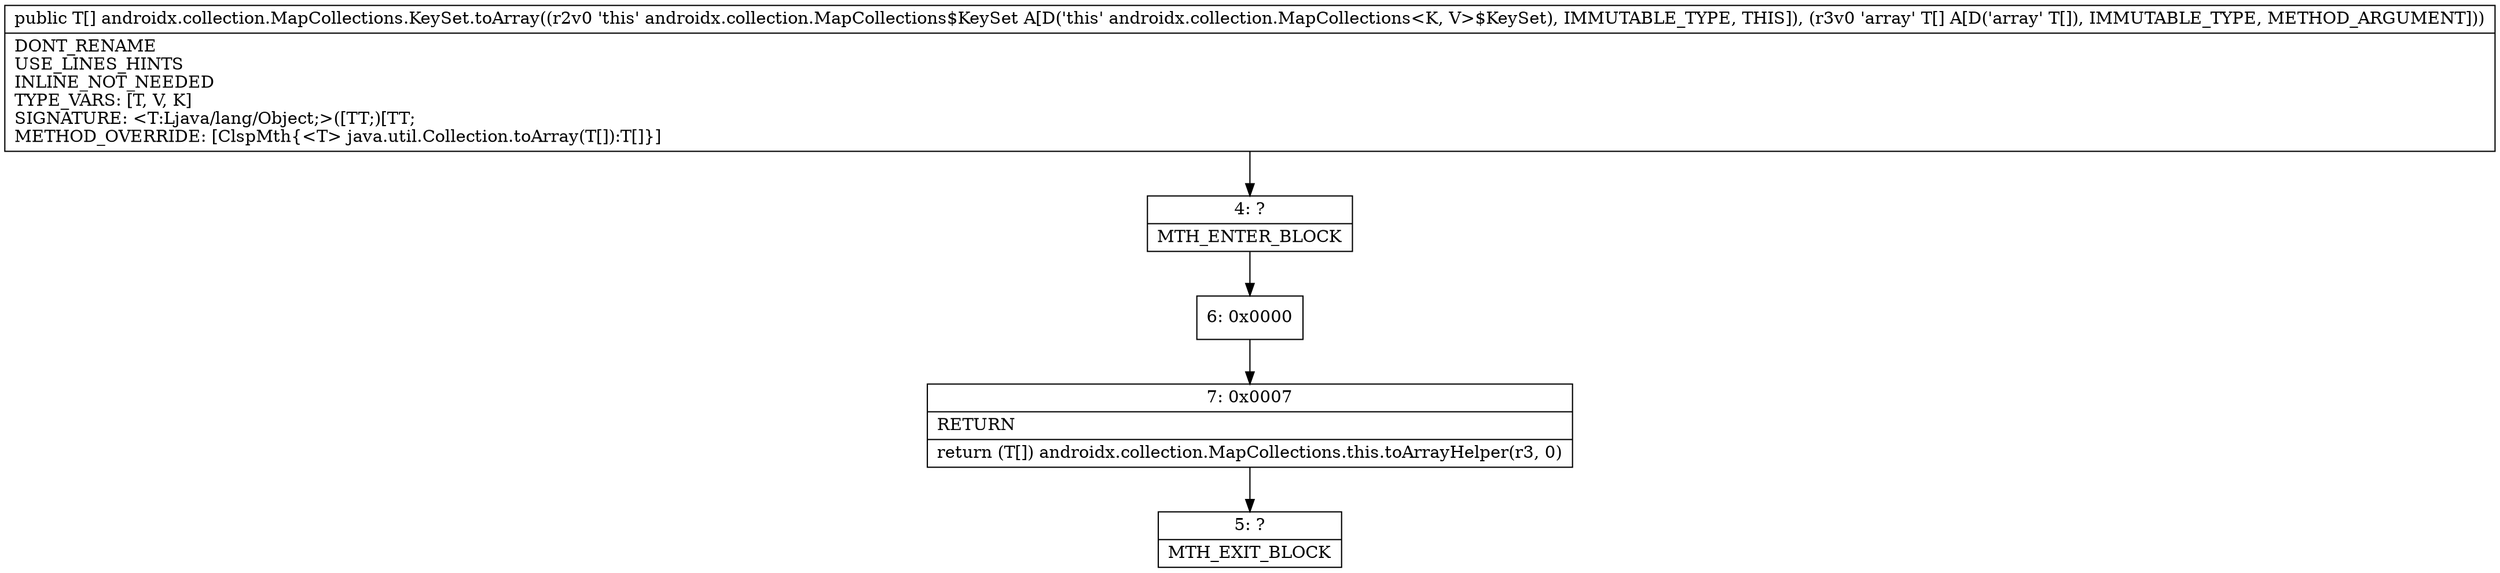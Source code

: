 digraph "CFG forandroidx.collection.MapCollections.KeySet.toArray([Ljava\/lang\/Object;)[Ljava\/lang\/Object;" {
Node_4 [shape=record,label="{4\:\ ?|MTH_ENTER_BLOCK\l}"];
Node_6 [shape=record,label="{6\:\ 0x0000}"];
Node_7 [shape=record,label="{7\:\ 0x0007|RETURN\l|return (T[]) androidx.collection.MapCollections.this.toArrayHelper(r3, 0)\l}"];
Node_5 [shape=record,label="{5\:\ ?|MTH_EXIT_BLOCK\l}"];
MethodNode[shape=record,label="{public T[] androidx.collection.MapCollections.KeySet.toArray((r2v0 'this' androidx.collection.MapCollections$KeySet A[D('this' androidx.collection.MapCollections\<K, V\>$KeySet), IMMUTABLE_TYPE, THIS]), (r3v0 'array' T[] A[D('array' T[]), IMMUTABLE_TYPE, METHOD_ARGUMENT]))  | DONT_RENAME\lUSE_LINES_HINTS\lINLINE_NOT_NEEDED\lTYPE_VARS: [T, V, K]\lSIGNATURE: \<T:Ljava\/lang\/Object;\>([TT;)[TT;\lMETHOD_OVERRIDE: [ClspMth\{\<T\> java.util.Collection.toArray(T[]):T[]\}]\l}"];
MethodNode -> Node_4;Node_4 -> Node_6;
Node_6 -> Node_7;
Node_7 -> Node_5;
}

